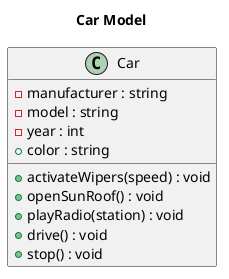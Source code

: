 @startuml

title Car Model

class Car {
    -manufacturer : string
    -model : string
    -year : int
    +color : string 

    +activateWipers(speed) : void
    +openSunRoof() : void 
    +playRadio(station) : void
    +drive() : void
    +stop() : void
}

@enduml